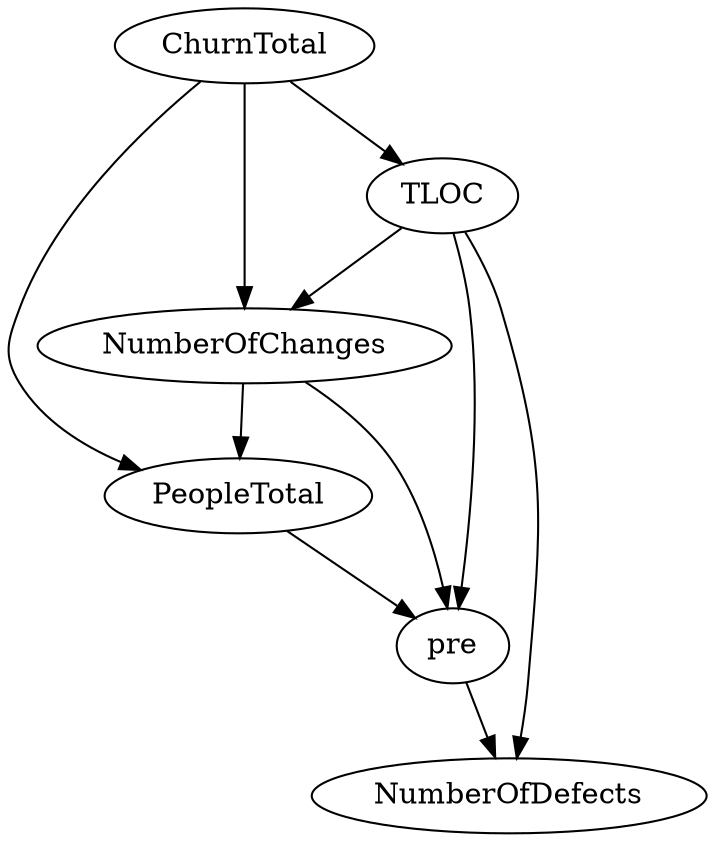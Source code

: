 digraph {
   PeopleTotal;
   NumberOfChanges;
   ChurnTotal;
   TLOC;
   pre;
   NumberOfDefects;
   PeopleTotal -> pre;
   NumberOfChanges -> PeopleTotal;
   NumberOfChanges -> pre;
   ChurnTotal -> PeopleTotal;
   ChurnTotal -> NumberOfChanges;
   ChurnTotal -> TLOC;
   TLOC -> NumberOfChanges;
   TLOC -> pre;
   TLOC -> NumberOfDefects;
   pre -> NumberOfDefects;
}
